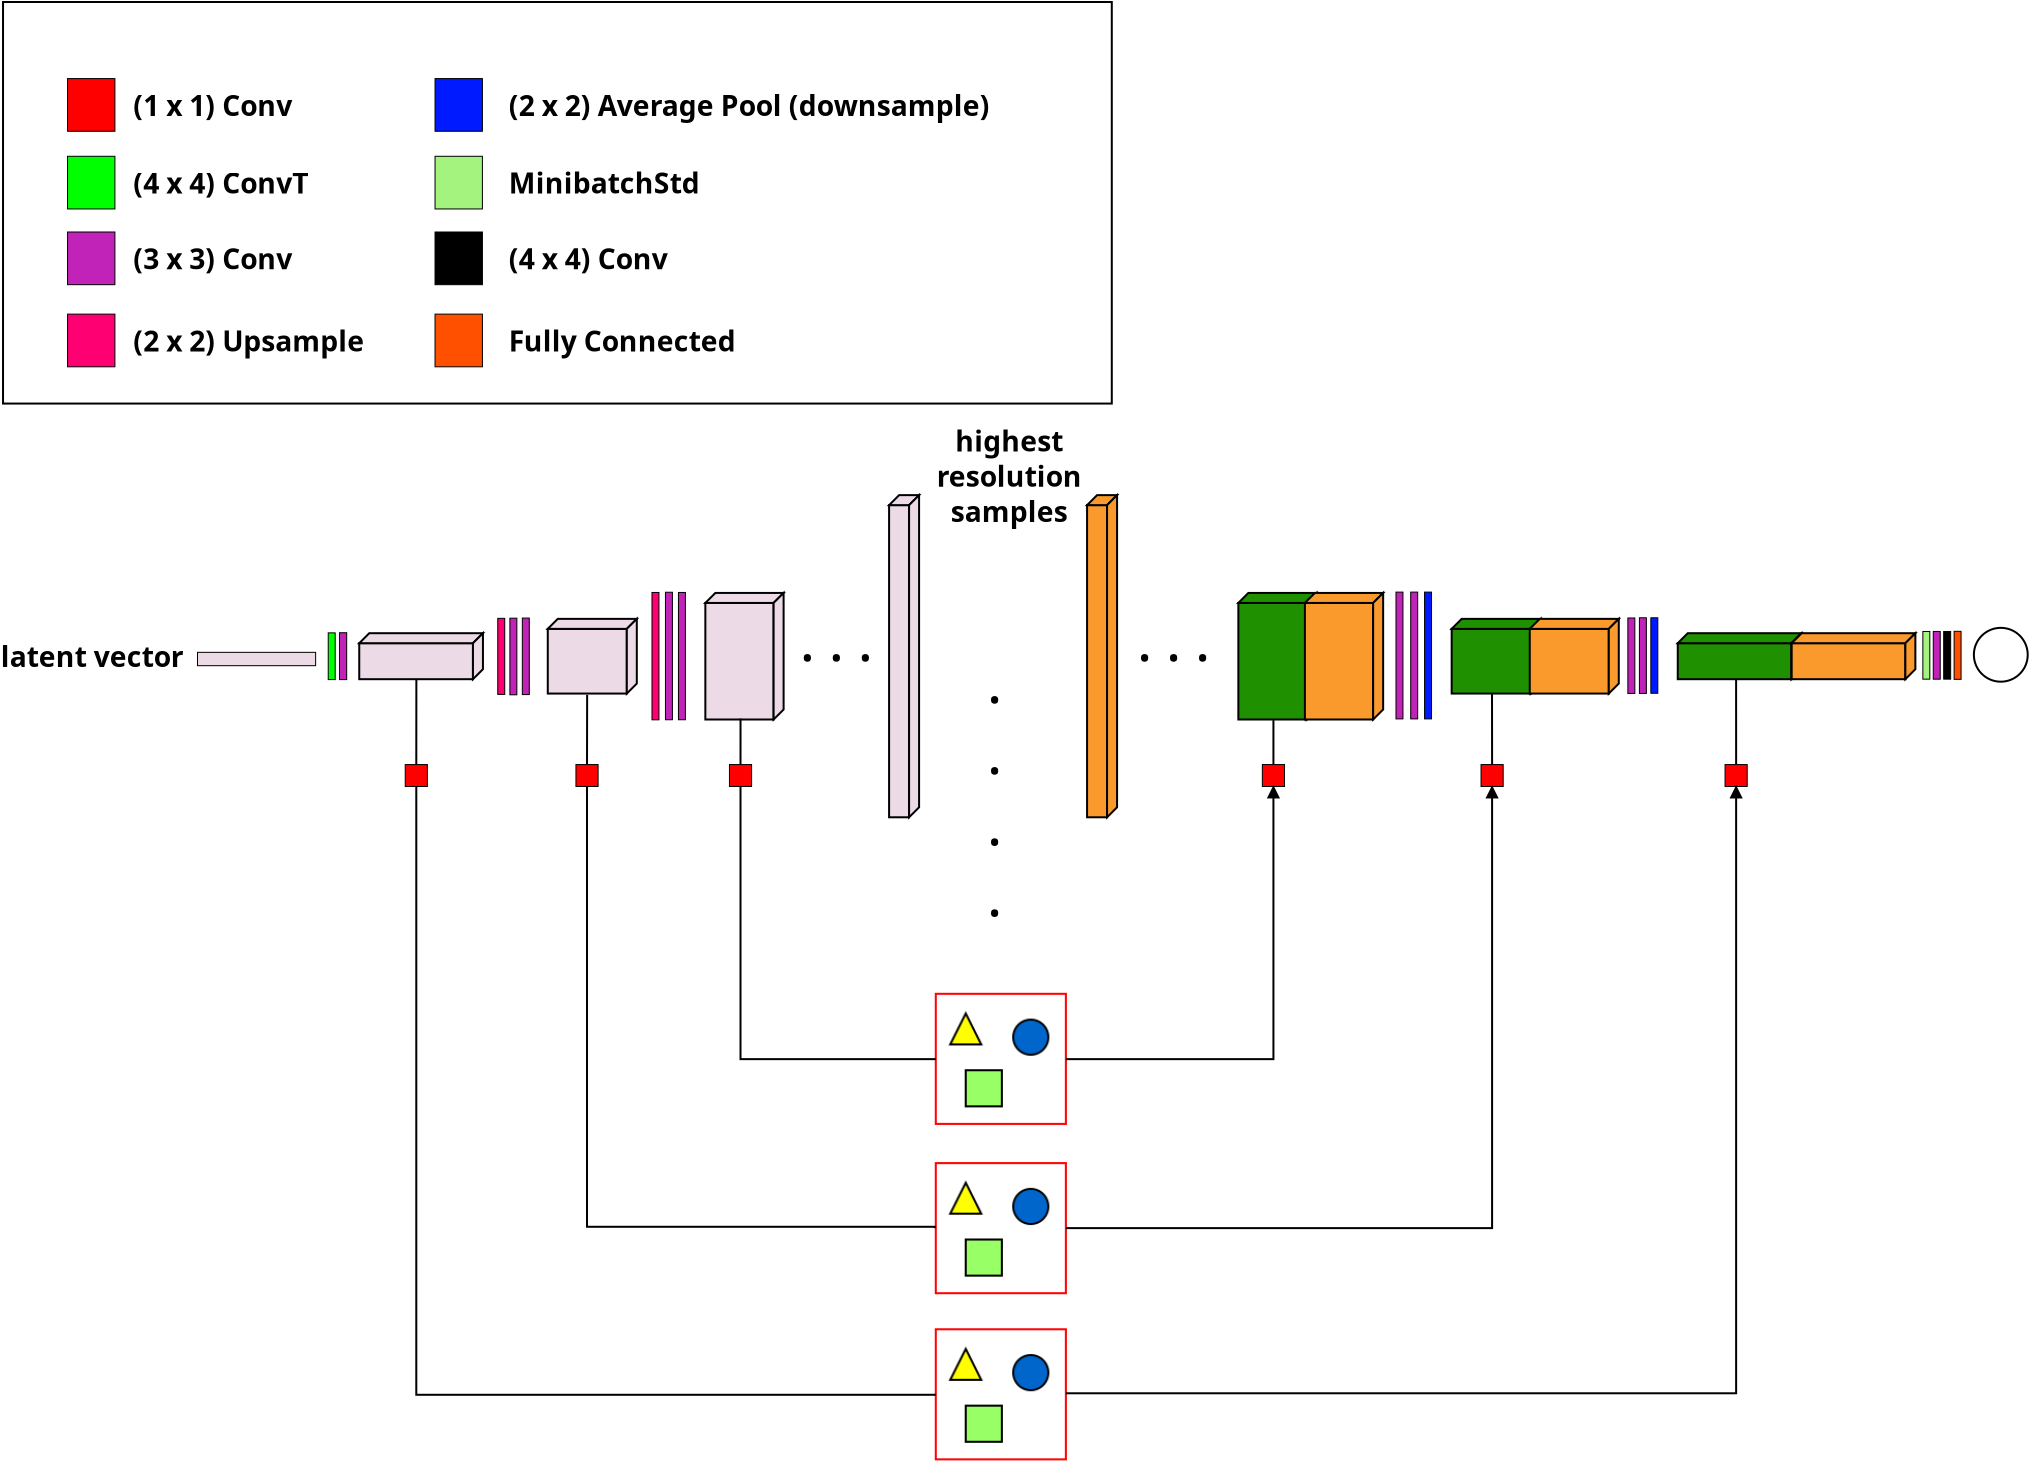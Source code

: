 <?xml version="1.0" encoding="UTF-8"?>
<dia:diagram xmlns:dia="http://www.lysator.liu.se/~alla/dia/">
  <dia:layer name="Background" visible="true" active="true">
    <dia:object type="Standard - Box" version="0" id="O0">
      <dia:attribute name="obj_pos">
        <dia:point val="-17.005,8.038"/>
      </dia:attribute>
      <dia:attribute name="obj_bb">
        <dia:rectangle val="-17.03,8.013;-16.62,10.407"/>
      </dia:attribute>
      <dia:attribute name="elem_corner">
        <dia:point val="-17.005,8.038"/>
      </dia:attribute>
      <dia:attribute name="elem_width">
        <dia:real val="0.36"/>
      </dia:attribute>
      <dia:attribute name="elem_height">
        <dia:real val="2.344"/>
      </dia:attribute>
      <dia:attribute name="border_width">
        <dia:real val="0.05"/>
      </dia:attribute>
      <dia:attribute name="inner_color">
        <dia:color val="#c122b7"/>
      </dia:attribute>
      <dia:attribute name="show_background">
        <dia:boolean val="true"/>
      </dia:attribute>
    </dia:object>
    <dia:object type="AADL - Processor" version="0" id="O1">
      <dia:attribute name="obj_pos">
        <dia:point val="-16.017,8.561"/>
      </dia:attribute>
      <dia:attribute name="obj_bb">
        <dia:rectangle val="-17.167,7.411;-9.181,11.511"/>
      </dia:attribute>
      <dia:attribute name="meta">
        <dia:composite type="dict"/>
      </dia:attribute>
      <dia:attribute name="elem_corner">
        <dia:point val="-16.017,8.561"/>
      </dia:attribute>
      <dia:attribute name="elem_width">
        <dia:real val="5.685"/>
      </dia:attribute>
      <dia:attribute name="elem_height">
        <dia:real val="1.8"/>
      </dia:attribute>
      <dia:attribute name="obj_pos">
        <dia:point val="-16.017,8.561"/>
      </dia:attribute>
      <dia:attribute name="obj_bb">
        <dia:rectangle val="-17.167,7.411;-9.181,11.511"/>
      </dia:attribute>
      <dia:attribute name="meta">
        <dia:composite type="dict"/>
      </dia:attribute>
      <dia:attribute name="elem_corner">
        <dia:point val="-16.017,8.561"/>
      </dia:attribute>
      <dia:attribute name="elem_width">
        <dia:real val="5.685"/>
      </dia:attribute>
      <dia:attribute name="elem_height">
        <dia:real val="1.8"/>
      </dia:attribute>
      <dia:attribute name="declaration">
        <dia:string>##</dia:string>
      </dia:attribute>
      <dia:attribute name="line_colour">
        <dia:color val="#000000"/>
      </dia:attribute>
      <dia:attribute name="fill_colour">
        <dia:color val="#ecdae7"/>
      </dia:attribute>
      <dia:attribute name="name">
        <dia:composite type="text">
          <dia:attribute name="string">
            <dia:string>##</dia:string>
          </dia:attribute>
          <dia:attribute name="font">
            <dia:font family="sans" style="0" name="Helvetica"/>
          </dia:attribute>
          <dia:attribute name="height">
            <dia:real val="0.8"/>
          </dia:attribute>
          <dia:attribute name="pos">
            <dia:point val="-15.517,9.656"/>
          </dia:attribute>
          <dia:attribute name="color">
            <dia:color val="#000000"/>
          </dia:attribute>
          <dia:attribute name="alignment">
            <dia:enum val="0"/>
          </dia:attribute>
        </dia:composite>
      </dia:attribute>
      <dia:attribute name="aadlbox_ports"/>
      <dia:attribute name="aadlbox_connections"/>
    </dia:object>
    <dia:object type="Standard - Box" version="0" id="O2">
      <dia:attribute name="obj_pos">
        <dia:point val="-17.568,8.044"/>
      </dia:attribute>
      <dia:attribute name="obj_bb">
        <dia:rectangle val="-17.593,8.019;-17.195,10.405"/>
      </dia:attribute>
      <dia:attribute name="elem_corner">
        <dia:point val="-17.568,8.044"/>
      </dia:attribute>
      <dia:attribute name="elem_width">
        <dia:real val="0.348"/>
      </dia:attribute>
      <dia:attribute name="elem_height">
        <dia:real val="2.337"/>
      </dia:attribute>
      <dia:attribute name="border_width">
        <dia:real val="0.05"/>
      </dia:attribute>
      <dia:attribute name="inner_color">
        <dia:color val="#00ff00"/>
      </dia:attribute>
      <dia:attribute name="show_background">
        <dia:boolean val="true"/>
      </dia:attribute>
    </dia:object>
    <dia:object type="Standard - Box" version="0" id="O3">
      <dia:attribute name="obj_pos">
        <dia:point val="-24.104,9.018"/>
      </dia:attribute>
      <dia:attribute name="obj_bb">
        <dia:rectangle val="-24.129,8.993;-18.172,9.71"/>
      </dia:attribute>
      <dia:attribute name="elem_corner">
        <dia:point val="-24.104,9.018"/>
      </dia:attribute>
      <dia:attribute name="elem_width">
        <dia:real val="5.906"/>
      </dia:attribute>
      <dia:attribute name="elem_height">
        <dia:real val="0.667"/>
      </dia:attribute>
      <dia:attribute name="border_width">
        <dia:real val="0.05"/>
      </dia:attribute>
      <dia:attribute name="inner_color">
        <dia:color val="#ecdae7"/>
      </dia:attribute>
      <dia:attribute name="show_background">
        <dia:boolean val="true"/>
      </dia:attribute>
    </dia:object>
    <dia:object type="Standard - Box" version="0" id="O4">
      <dia:attribute name="obj_pos">
        <dia:point val="-9.091,7.318"/>
      </dia:attribute>
      <dia:attribute name="obj_bb">
        <dia:rectangle val="-9.116,7.293;-8.719,11.147"/>
      </dia:attribute>
      <dia:attribute name="elem_corner">
        <dia:point val="-9.091,7.318"/>
      </dia:attribute>
      <dia:attribute name="elem_width">
        <dia:real val="0.348"/>
      </dia:attribute>
      <dia:attribute name="elem_height">
        <dia:real val="3.804"/>
      </dia:attribute>
      <dia:attribute name="border_width">
        <dia:real val="0.05"/>
      </dia:attribute>
      <dia:attribute name="inner_color">
        <dia:color val="#ff0072"/>
      </dia:attribute>
      <dia:attribute name="show_background">
        <dia:boolean val="true"/>
      </dia:attribute>
    </dia:object>
    <dia:object type="Standard - Box" version="0" id="O5">
      <dia:attribute name="obj_pos">
        <dia:point val="-8.485,7.31"/>
      </dia:attribute>
      <dia:attribute name="obj_bb">
        <dia:rectangle val="-8.51,7.285;-8.112,11.166"/>
      </dia:attribute>
      <dia:attribute name="elem_corner">
        <dia:point val="-8.485,7.31"/>
      </dia:attribute>
      <dia:attribute name="elem_width">
        <dia:real val="0.348"/>
      </dia:attribute>
      <dia:attribute name="elem_height">
        <dia:real val="3.831"/>
      </dia:attribute>
      <dia:attribute name="border_width">
        <dia:real val="0.05"/>
      </dia:attribute>
      <dia:attribute name="inner_color">
        <dia:color val="#c122b7"/>
      </dia:attribute>
      <dia:attribute name="show_background">
        <dia:boolean val="true"/>
      </dia:attribute>
    </dia:object>
    <dia:object type="Standard - Box" version="0" id="O6">
      <dia:attribute name="obj_pos">
        <dia:point val="-7.863,7.304"/>
      </dia:attribute>
      <dia:attribute name="obj_bb">
        <dia:rectangle val="-7.888,7.279;-7.49,11.155"/>
      </dia:attribute>
      <dia:attribute name="elem_corner">
        <dia:point val="-7.863,7.304"/>
      </dia:attribute>
      <dia:attribute name="elem_width">
        <dia:real val="0.348"/>
      </dia:attribute>
      <dia:attribute name="elem_height">
        <dia:real val="3.826"/>
      </dia:attribute>
      <dia:attribute name="border_width">
        <dia:real val="0.05"/>
      </dia:attribute>
      <dia:attribute name="inner_color">
        <dia:color val="#c122b7"/>
      </dia:attribute>
      <dia:attribute name="show_background">
        <dia:boolean val="true"/>
      </dia:attribute>
    </dia:object>
    <dia:object type="AADL - Processor" version="0" id="O7">
      <dia:attribute name="obj_pos">
        <dia:point val="-6.591,7.843"/>
      </dia:attribute>
      <dia:attribute name="obj_bb">
        <dia:rectangle val="-7.741,6.693;-1.489,12.229"/>
      </dia:attribute>
      <dia:attribute name="meta">
        <dia:composite type="dict"/>
      </dia:attribute>
      <dia:attribute name="elem_corner">
        <dia:point val="-6.591,7.843"/>
      </dia:attribute>
      <dia:attribute name="elem_width">
        <dia:real val="3.952"/>
      </dia:attribute>
      <dia:attribute name="elem_height">
        <dia:real val="3.236"/>
      </dia:attribute>
      <dia:attribute name="obj_pos">
        <dia:point val="-6.591,7.843"/>
      </dia:attribute>
      <dia:attribute name="obj_bb">
        <dia:rectangle val="-7.741,6.693;-1.489,12.229"/>
      </dia:attribute>
      <dia:attribute name="meta">
        <dia:composite type="dict"/>
      </dia:attribute>
      <dia:attribute name="elem_corner">
        <dia:point val="-6.591,7.843"/>
      </dia:attribute>
      <dia:attribute name="elem_width">
        <dia:real val="3.952"/>
      </dia:attribute>
      <dia:attribute name="elem_height">
        <dia:real val="3.236"/>
      </dia:attribute>
      <dia:attribute name="declaration">
        <dia:string>##</dia:string>
      </dia:attribute>
      <dia:attribute name="line_colour">
        <dia:color val="#000000"/>
      </dia:attribute>
      <dia:attribute name="fill_colour">
        <dia:color val="#ecdae7"/>
      </dia:attribute>
      <dia:attribute name="name">
        <dia:composite type="text">
          <dia:attribute name="string">
            <dia:string>##</dia:string>
          </dia:attribute>
          <dia:attribute name="font">
            <dia:font family="sans" style="0" name="Helvetica"/>
          </dia:attribute>
          <dia:attribute name="height">
            <dia:real val="0.8"/>
          </dia:attribute>
          <dia:attribute name="pos">
            <dia:point val="-6.091,8.938"/>
          </dia:attribute>
          <dia:attribute name="color">
            <dia:color val="#000000"/>
          </dia:attribute>
          <dia:attribute name="alignment">
            <dia:enum val="0"/>
          </dia:attribute>
        </dia:composite>
      </dia:attribute>
      <dia:attribute name="aadlbox_ports"/>
      <dia:attribute name="aadlbox_connections"/>
    </dia:object>
    <dia:object type="Standard - Box" version="0" id="O8">
      <dia:attribute name="obj_pos">
        <dia:point val="-1.38,6.024"/>
      </dia:attribute>
      <dia:attribute name="obj_bb">
        <dia:rectangle val="-1.405,5.999;-1.007,12.418"/>
      </dia:attribute>
      <dia:attribute name="elem_corner">
        <dia:point val="-1.38,6.024"/>
      </dia:attribute>
      <dia:attribute name="elem_width">
        <dia:real val="0.348"/>
      </dia:attribute>
      <dia:attribute name="elem_height">
        <dia:real val="6.368"/>
      </dia:attribute>
      <dia:attribute name="border_width">
        <dia:real val="0.05"/>
      </dia:attribute>
      <dia:attribute name="inner_color">
        <dia:color val="#ff0072"/>
      </dia:attribute>
      <dia:attribute name="show_background">
        <dia:boolean val="true"/>
      </dia:attribute>
    </dia:object>
    <dia:object type="Standard - Box" version="0" id="O9">
      <dia:attribute name="obj_pos">
        <dia:point val="-0.707,6.013"/>
      </dia:attribute>
      <dia:attribute name="obj_bb">
        <dia:rectangle val="-0.732,5.988;-0.335,12.413"/>
      </dia:attribute>
      <dia:attribute name="elem_corner">
        <dia:point val="-0.707,6.013"/>
      </dia:attribute>
      <dia:attribute name="elem_width">
        <dia:real val="0.348"/>
      </dia:attribute>
      <dia:attribute name="elem_height">
        <dia:real val="6.375"/>
      </dia:attribute>
      <dia:attribute name="border_width">
        <dia:real val="0.05"/>
      </dia:attribute>
      <dia:attribute name="inner_color">
        <dia:color val="#c122b7"/>
      </dia:attribute>
      <dia:attribute name="show_background">
        <dia:boolean val="true"/>
      </dia:attribute>
    </dia:object>
    <dia:object type="Standard - Box" version="0" id="O10">
      <dia:attribute name="obj_pos">
        <dia:point val="-0.057,6.024"/>
      </dia:attribute>
      <dia:attribute name="obj_bb">
        <dia:rectangle val="-0.082,5.999;0.316,12.413"/>
      </dia:attribute>
      <dia:attribute name="elem_corner">
        <dia:point val="-0.057,6.024"/>
      </dia:attribute>
      <dia:attribute name="elem_width">
        <dia:real val="0.348"/>
      </dia:attribute>
      <dia:attribute name="elem_height">
        <dia:real val="6.364"/>
      </dia:attribute>
      <dia:attribute name="border_width">
        <dia:real val="0.05"/>
      </dia:attribute>
      <dia:attribute name="inner_color">
        <dia:color val="#c122b7"/>
      </dia:attribute>
      <dia:attribute name="show_background">
        <dia:boolean val="true"/>
      </dia:attribute>
    </dia:object>
    <dia:object type="AADL - Processor" version="0" id="O11">
      <dia:attribute name="obj_pos">
        <dia:point val="1.288,6.547"/>
      </dia:attribute>
      <dia:attribute name="obj_bb">
        <dia:rectangle val="0.138,5.397;5.85,13.526"/>
      </dia:attribute>
      <dia:attribute name="meta">
        <dia:composite type="dict"/>
      </dia:attribute>
      <dia:attribute name="elem_corner">
        <dia:point val="1.288,6.547"/>
      </dia:attribute>
      <dia:attribute name="elem_width">
        <dia:real val="3.413"/>
      </dia:attribute>
      <dia:attribute name="elem_height">
        <dia:real val="5.829"/>
      </dia:attribute>
      <dia:attribute name="obj_pos">
        <dia:point val="1.288,6.547"/>
      </dia:attribute>
      <dia:attribute name="obj_bb">
        <dia:rectangle val="0.138,5.397;5.85,13.526"/>
      </dia:attribute>
      <dia:attribute name="meta">
        <dia:composite type="dict"/>
      </dia:attribute>
      <dia:attribute name="elem_corner">
        <dia:point val="1.288,6.547"/>
      </dia:attribute>
      <dia:attribute name="elem_width">
        <dia:real val="3.413"/>
      </dia:attribute>
      <dia:attribute name="elem_height">
        <dia:real val="5.829"/>
      </dia:attribute>
      <dia:attribute name="declaration">
        <dia:string>##</dia:string>
      </dia:attribute>
      <dia:attribute name="line_colour">
        <dia:color val="#000000"/>
      </dia:attribute>
      <dia:attribute name="fill_colour">
        <dia:color val="#ecdae7"/>
      </dia:attribute>
      <dia:attribute name="name">
        <dia:composite type="text">
          <dia:attribute name="string">
            <dia:string>##</dia:string>
          </dia:attribute>
          <dia:attribute name="font">
            <dia:font family="sans" style="0" name="Helvetica"/>
          </dia:attribute>
          <dia:attribute name="height">
            <dia:real val="0.8"/>
          </dia:attribute>
          <dia:attribute name="pos">
            <dia:point val="1.788,7.642"/>
          </dia:attribute>
          <dia:attribute name="color">
            <dia:color val="#000000"/>
          </dia:attribute>
          <dia:attribute name="alignment">
            <dia:enum val="0"/>
          </dia:attribute>
        </dia:composite>
      </dia:attribute>
      <dia:attribute name="aadlbox_ports"/>
      <dia:attribute name="aadlbox_connections"/>
    </dia:object>
    <dia:object type="Standard - Text" version="1" id="O12">
      <dia:attribute name="obj_pos">
        <dia:point val="7.834,9.461"/>
      </dia:attribute>
      <dia:attribute name="obj_bb">
        <dia:rectangle val="5.578,6.824;10.091,10.131"/>
      </dia:attribute>
      <dia:attribute name="text">
        <dia:composite type="text">
          <dia:attribute name="string">
            <dia:string>#. . .#</dia:string>
          </dia:attribute>
          <dia:attribute name="font">
            <dia:font family="serif" style="0" name="Times-Roman"/>
          </dia:attribute>
          <dia:attribute name="height">
            <dia:real val="3.552"/>
          </dia:attribute>
          <dia:attribute name="pos">
            <dia:point val="7.834,9.461"/>
          </dia:attribute>
          <dia:attribute name="color">
            <dia:color val="#000000"/>
          </dia:attribute>
          <dia:attribute name="alignment">
            <dia:enum val="1"/>
          </dia:attribute>
        </dia:composite>
      </dia:attribute>
      <dia:attribute name="valign">
        <dia:enum val="3"/>
      </dia:attribute>
    </dia:object>
    <dia:object type="AADL - Processor" version="0" id="O13">
      <dia:attribute name="obj_pos">
        <dia:point val="10.475,1.658"/>
      </dia:attribute>
      <dia:attribute name="obj_bb">
        <dia:rectangle val="9.325,0.508;12.625,18.415"/>
      </dia:attribute>
      <dia:attribute name="meta">
        <dia:composite type="dict"/>
      </dia:attribute>
      <dia:attribute name="elem_corner">
        <dia:point val="10.475,1.658"/>
      </dia:attribute>
      <dia:attribute name="elem_width">
        <dia:real val="1"/>
      </dia:attribute>
      <dia:attribute name="elem_height">
        <dia:real val="15.607"/>
      </dia:attribute>
      <dia:attribute name="obj_pos">
        <dia:point val="10.475,1.658"/>
      </dia:attribute>
      <dia:attribute name="obj_bb">
        <dia:rectangle val="9.325,0.508;12.625,18.415"/>
      </dia:attribute>
      <dia:attribute name="meta">
        <dia:composite type="dict"/>
      </dia:attribute>
      <dia:attribute name="elem_corner">
        <dia:point val="10.475,1.658"/>
      </dia:attribute>
      <dia:attribute name="elem_width">
        <dia:real val="1"/>
      </dia:attribute>
      <dia:attribute name="elem_height">
        <dia:real val="15.607"/>
      </dia:attribute>
      <dia:attribute name="declaration">
        <dia:string>##</dia:string>
      </dia:attribute>
      <dia:attribute name="line_colour">
        <dia:color val="#000000"/>
      </dia:attribute>
      <dia:attribute name="fill_colour">
        <dia:color val="#ecdae7"/>
      </dia:attribute>
      <dia:attribute name="name">
        <dia:composite type="text">
          <dia:attribute name="string">
            <dia:string>##</dia:string>
          </dia:attribute>
          <dia:attribute name="font">
            <dia:font family="sans" style="0" name="Helvetica"/>
          </dia:attribute>
          <dia:attribute name="height">
            <dia:real val="0.8"/>
          </dia:attribute>
          <dia:attribute name="pos">
            <dia:point val="10.975,2.753"/>
          </dia:attribute>
          <dia:attribute name="color">
            <dia:color val="#000000"/>
          </dia:attribute>
          <dia:attribute name="alignment">
            <dia:enum val="0"/>
          </dia:attribute>
        </dia:composite>
      </dia:attribute>
      <dia:attribute name="aadlbox_ports"/>
      <dia:attribute name="aadlbox_connections"/>
    </dia:object>
    <dia:object type="AADL - Processor" version="0" id="O14">
      <dia:attribute name="obj_pos">
        <dia:point val="20.374,1.658"/>
      </dia:attribute>
      <dia:attribute name="obj_bb">
        <dia:rectangle val="19.224,0.508;22.524,18.415"/>
      </dia:attribute>
      <dia:attribute name="meta">
        <dia:composite type="dict"/>
      </dia:attribute>
      <dia:attribute name="elem_corner">
        <dia:point val="20.374,1.658"/>
      </dia:attribute>
      <dia:attribute name="elem_width">
        <dia:real val="1"/>
      </dia:attribute>
      <dia:attribute name="elem_height">
        <dia:real val="15.607"/>
      </dia:attribute>
      <dia:attribute name="obj_pos">
        <dia:point val="20.374,1.658"/>
      </dia:attribute>
      <dia:attribute name="obj_bb">
        <dia:rectangle val="19.224,0.508;22.524,18.415"/>
      </dia:attribute>
      <dia:attribute name="meta">
        <dia:composite type="dict"/>
      </dia:attribute>
      <dia:attribute name="elem_corner">
        <dia:point val="20.374,1.658"/>
      </dia:attribute>
      <dia:attribute name="elem_width">
        <dia:real val="1"/>
      </dia:attribute>
      <dia:attribute name="elem_height">
        <dia:real val="15.607"/>
      </dia:attribute>
      <dia:attribute name="declaration">
        <dia:string>##</dia:string>
      </dia:attribute>
      <dia:attribute name="line_colour">
        <dia:color val="#000000"/>
      </dia:attribute>
      <dia:attribute name="fill_colour">
        <dia:color val="#fb9a2c"/>
      </dia:attribute>
      <dia:attribute name="name">
        <dia:composite type="text">
          <dia:attribute name="string">
            <dia:string>##</dia:string>
          </dia:attribute>
          <dia:attribute name="font">
            <dia:font family="sans" style="0" name="Helvetica"/>
          </dia:attribute>
          <dia:attribute name="height">
            <dia:real val="0.8"/>
          </dia:attribute>
          <dia:attribute name="pos">
            <dia:point val="20.874,2.753"/>
          </dia:attribute>
          <dia:attribute name="color">
            <dia:color val="#000000"/>
          </dia:attribute>
          <dia:attribute name="alignment">
            <dia:enum val="0"/>
          </dia:attribute>
        </dia:composite>
      </dia:attribute>
      <dia:attribute name="aadlbox_ports"/>
      <dia:attribute name="aadlbox_connections"/>
    </dia:object>
    <dia:object type="Standard - Text" version="1" id="O15">
      <dia:attribute name="obj_pos">
        <dia:point val="24.701,9.461"/>
      </dia:attribute>
      <dia:attribute name="obj_bb">
        <dia:rectangle val="22.445,6.824;26.957,10.131"/>
      </dia:attribute>
      <dia:attribute name="text">
        <dia:composite type="text">
          <dia:attribute name="string">
            <dia:string>#. . .#</dia:string>
          </dia:attribute>
          <dia:attribute name="font">
            <dia:font family="serif" style="0" name="Times-Roman"/>
          </dia:attribute>
          <dia:attribute name="height">
            <dia:real val="3.552"/>
          </dia:attribute>
          <dia:attribute name="pos">
            <dia:point val="24.701,9.461"/>
          </dia:attribute>
          <dia:attribute name="color">
            <dia:color val="#000000"/>
          </dia:attribute>
          <dia:attribute name="alignment">
            <dia:enum val="1"/>
          </dia:attribute>
        </dia:composite>
      </dia:attribute>
      <dia:attribute name="valign">
        <dia:enum val="3"/>
      </dia:attribute>
    </dia:object>
    <dia:object type="AADL - Processor" version="0" id="O16">
      <dia:attribute name="obj_pos">
        <dia:point val="27.938,6.547"/>
      </dia:attribute>
      <dia:attribute name="obj_bb">
        <dia:rectangle val="26.788,5.397;32.501,13.526"/>
      </dia:attribute>
      <dia:attribute name="meta">
        <dia:composite type="dict"/>
      </dia:attribute>
      <dia:attribute name="elem_corner">
        <dia:point val="27.938,6.547"/>
      </dia:attribute>
      <dia:attribute name="elem_width">
        <dia:real val="3.413"/>
      </dia:attribute>
      <dia:attribute name="elem_height">
        <dia:real val="5.829"/>
      </dia:attribute>
      <dia:attribute name="obj_pos">
        <dia:point val="27.938,6.547"/>
      </dia:attribute>
      <dia:attribute name="obj_bb">
        <dia:rectangle val="26.788,5.397;32.501,13.526"/>
      </dia:attribute>
      <dia:attribute name="meta">
        <dia:composite type="dict"/>
      </dia:attribute>
      <dia:attribute name="elem_corner">
        <dia:point val="27.938,6.547"/>
      </dia:attribute>
      <dia:attribute name="elem_width">
        <dia:real val="3.413"/>
      </dia:attribute>
      <dia:attribute name="elem_height">
        <dia:real val="5.829"/>
      </dia:attribute>
      <dia:attribute name="declaration">
        <dia:string>##</dia:string>
      </dia:attribute>
      <dia:attribute name="line_colour">
        <dia:color val="#000000"/>
      </dia:attribute>
      <dia:attribute name="fill_colour">
        <dia:color val="#1f9100"/>
      </dia:attribute>
      <dia:attribute name="name">
        <dia:composite type="text">
          <dia:attribute name="string">
            <dia:string>##</dia:string>
          </dia:attribute>
          <dia:attribute name="font">
            <dia:font family="sans" style="0" name="Helvetica"/>
          </dia:attribute>
          <dia:attribute name="height">
            <dia:real val="0.8"/>
          </dia:attribute>
          <dia:attribute name="pos">
            <dia:point val="28.438,7.642"/>
          </dia:attribute>
          <dia:attribute name="color">
            <dia:color val="#000000"/>
          </dia:attribute>
          <dia:attribute name="alignment">
            <dia:enum val="0"/>
          </dia:attribute>
        </dia:composite>
      </dia:attribute>
      <dia:attribute name="aadlbox_ports"/>
      <dia:attribute name="aadlbox_connections"/>
    </dia:object>
    <dia:object type="AADL - Processor" version="0" id="O17">
      <dia:attribute name="obj_pos">
        <dia:point val="31.265,6.547"/>
      </dia:attribute>
      <dia:attribute name="obj_bb">
        <dia:rectangle val="30.114,5.397;35.827,13.526"/>
      </dia:attribute>
      <dia:attribute name="meta">
        <dia:composite type="dict"/>
      </dia:attribute>
      <dia:attribute name="elem_corner">
        <dia:point val="31.265,6.547"/>
      </dia:attribute>
      <dia:attribute name="elem_width">
        <dia:real val="3.413"/>
      </dia:attribute>
      <dia:attribute name="elem_height">
        <dia:real val="5.829"/>
      </dia:attribute>
      <dia:attribute name="obj_pos">
        <dia:point val="31.265,6.547"/>
      </dia:attribute>
      <dia:attribute name="obj_bb">
        <dia:rectangle val="30.114,5.397;35.827,13.526"/>
      </dia:attribute>
      <dia:attribute name="meta">
        <dia:composite type="dict"/>
      </dia:attribute>
      <dia:attribute name="elem_corner">
        <dia:point val="31.265,6.547"/>
      </dia:attribute>
      <dia:attribute name="elem_width">
        <dia:real val="3.413"/>
      </dia:attribute>
      <dia:attribute name="elem_height">
        <dia:real val="5.829"/>
      </dia:attribute>
      <dia:attribute name="declaration">
        <dia:string>##</dia:string>
      </dia:attribute>
      <dia:attribute name="line_colour">
        <dia:color val="#000000"/>
      </dia:attribute>
      <dia:attribute name="fill_colour">
        <dia:color val="#fb9a2c"/>
      </dia:attribute>
      <dia:attribute name="name">
        <dia:composite type="text">
          <dia:attribute name="string">
            <dia:string>##</dia:string>
          </dia:attribute>
          <dia:attribute name="font">
            <dia:font family="sans" style="0" name="Helvetica"/>
          </dia:attribute>
          <dia:attribute name="height">
            <dia:real val="0.8"/>
          </dia:attribute>
          <dia:attribute name="pos">
            <dia:point val="31.765,7.642"/>
          </dia:attribute>
          <dia:attribute name="color">
            <dia:color val="#000000"/>
          </dia:attribute>
          <dia:attribute name="alignment">
            <dia:enum val="0"/>
          </dia:attribute>
        </dia:composite>
      </dia:attribute>
      <dia:attribute name="aadlbox_ports"/>
      <dia:attribute name="aadlbox_connections"/>
    </dia:object>
    <dia:object type="Standard - Box" version="0" id="O18">
      <dia:attribute name="obj_pos">
        <dia:point val="35.82,6.006"/>
      </dia:attribute>
      <dia:attribute name="obj_bb">
        <dia:rectangle val="35.795,5.981;36.193,12.371"/>
      </dia:attribute>
      <dia:attribute name="elem_corner">
        <dia:point val="35.82,6.006"/>
      </dia:attribute>
      <dia:attribute name="elem_width">
        <dia:real val="0.348"/>
      </dia:attribute>
      <dia:attribute name="elem_height">
        <dia:real val="6.34"/>
      </dia:attribute>
      <dia:attribute name="border_width">
        <dia:real val="0.05"/>
      </dia:attribute>
      <dia:attribute name="inner_color">
        <dia:color val="#c122b7"/>
      </dia:attribute>
      <dia:attribute name="show_background">
        <dia:boolean val="true"/>
      </dia:attribute>
    </dia:object>
    <dia:object type="Standard - Box" version="0" id="O19">
      <dia:attribute name="obj_pos">
        <dia:point val="36.556,6.006"/>
      </dia:attribute>
      <dia:attribute name="obj_bb">
        <dia:rectangle val="36.531,5.981;36.929,12.371"/>
      </dia:attribute>
      <dia:attribute name="elem_corner">
        <dia:point val="36.556,6.006"/>
      </dia:attribute>
      <dia:attribute name="elem_width">
        <dia:real val="0.348"/>
      </dia:attribute>
      <dia:attribute name="elem_height">
        <dia:real val="6.34"/>
      </dia:attribute>
      <dia:attribute name="border_width">
        <dia:real val="0.05"/>
      </dia:attribute>
      <dia:attribute name="inner_color">
        <dia:color val="#c122b7"/>
      </dia:attribute>
      <dia:attribute name="show_background">
        <dia:boolean val="true"/>
      </dia:attribute>
    </dia:object>
    <dia:object type="Standard - Box" version="0" id="O20">
      <dia:attribute name="obj_pos">
        <dia:point val="37.249,6.006"/>
      </dia:attribute>
      <dia:attribute name="obj_bb">
        <dia:rectangle val="37.224,5.981;37.622,12.371"/>
      </dia:attribute>
      <dia:attribute name="elem_corner">
        <dia:point val="37.249,6.006"/>
      </dia:attribute>
      <dia:attribute name="elem_width">
        <dia:real val="0.348"/>
      </dia:attribute>
      <dia:attribute name="elem_height">
        <dia:real val="6.34"/>
      </dia:attribute>
      <dia:attribute name="border_width">
        <dia:real val="0.05"/>
      </dia:attribute>
      <dia:attribute name="inner_color">
        <dia:color val="#001aff"/>
      </dia:attribute>
      <dia:attribute name="show_background">
        <dia:boolean val="true"/>
      </dia:attribute>
    </dia:object>
    <dia:object type="AADL - Processor" version="0" id="O21">
      <dia:attribute name="obj_pos">
        <dia:point val="38.604,7.843"/>
      </dia:attribute>
      <dia:attribute name="obj_bb">
        <dia:rectangle val="37.454,6.693;43.706,12.229"/>
      </dia:attribute>
      <dia:attribute name="meta">
        <dia:composite type="dict"/>
      </dia:attribute>
      <dia:attribute name="elem_corner">
        <dia:point val="38.604,7.843"/>
      </dia:attribute>
      <dia:attribute name="elem_width">
        <dia:real val="3.952"/>
      </dia:attribute>
      <dia:attribute name="elem_height">
        <dia:real val="3.236"/>
      </dia:attribute>
      <dia:attribute name="obj_pos">
        <dia:point val="38.604,7.843"/>
      </dia:attribute>
      <dia:attribute name="obj_bb">
        <dia:rectangle val="37.454,6.693;43.706,12.229"/>
      </dia:attribute>
      <dia:attribute name="meta">
        <dia:composite type="dict"/>
      </dia:attribute>
      <dia:attribute name="elem_corner">
        <dia:point val="38.604,7.843"/>
      </dia:attribute>
      <dia:attribute name="elem_width">
        <dia:real val="3.952"/>
      </dia:attribute>
      <dia:attribute name="elem_height">
        <dia:real val="3.236"/>
      </dia:attribute>
      <dia:attribute name="declaration">
        <dia:string>##</dia:string>
      </dia:attribute>
      <dia:attribute name="line_colour">
        <dia:color val="#000000"/>
      </dia:attribute>
      <dia:attribute name="fill_colour">
        <dia:color val="#1f9100"/>
      </dia:attribute>
      <dia:attribute name="name">
        <dia:composite type="text">
          <dia:attribute name="string">
            <dia:string>##</dia:string>
          </dia:attribute>
          <dia:attribute name="font">
            <dia:font family="sans" style="0" name="Helvetica"/>
          </dia:attribute>
          <dia:attribute name="height">
            <dia:real val="0.8"/>
          </dia:attribute>
          <dia:attribute name="pos">
            <dia:point val="39.104,8.938"/>
          </dia:attribute>
          <dia:attribute name="color">
            <dia:color val="#000000"/>
          </dia:attribute>
          <dia:attribute name="alignment">
            <dia:enum val="0"/>
          </dia:attribute>
        </dia:composite>
      </dia:attribute>
      <dia:attribute name="aadlbox_ports"/>
      <dia:attribute name="aadlbox_connections"/>
    </dia:object>
    <dia:object type="AADL - Processor" version="0" id="O22">
      <dia:attribute name="obj_pos">
        <dia:point val="42.508,7.843"/>
      </dia:attribute>
      <dia:attribute name="obj_bb">
        <dia:rectangle val="41.358,6.693;47.61,12.229"/>
      </dia:attribute>
      <dia:attribute name="meta">
        <dia:composite type="dict"/>
      </dia:attribute>
      <dia:attribute name="elem_corner">
        <dia:point val="42.508,7.843"/>
      </dia:attribute>
      <dia:attribute name="elem_width">
        <dia:real val="3.952"/>
      </dia:attribute>
      <dia:attribute name="elem_height">
        <dia:real val="3.236"/>
      </dia:attribute>
      <dia:attribute name="obj_pos">
        <dia:point val="42.508,7.843"/>
      </dia:attribute>
      <dia:attribute name="obj_bb">
        <dia:rectangle val="41.358,6.693;47.61,12.229"/>
      </dia:attribute>
      <dia:attribute name="meta">
        <dia:composite type="dict"/>
      </dia:attribute>
      <dia:attribute name="elem_corner">
        <dia:point val="42.508,7.843"/>
      </dia:attribute>
      <dia:attribute name="elem_width">
        <dia:real val="3.952"/>
      </dia:attribute>
      <dia:attribute name="elem_height">
        <dia:real val="3.236"/>
      </dia:attribute>
      <dia:attribute name="declaration">
        <dia:string>##</dia:string>
      </dia:attribute>
      <dia:attribute name="line_colour">
        <dia:color val="#000000"/>
      </dia:attribute>
      <dia:attribute name="fill_colour">
        <dia:color val="#fb9a2c"/>
      </dia:attribute>
      <dia:attribute name="name">
        <dia:composite type="text">
          <dia:attribute name="string">
            <dia:string>##</dia:string>
          </dia:attribute>
          <dia:attribute name="font">
            <dia:font family="sans" style="0" name="Helvetica"/>
          </dia:attribute>
          <dia:attribute name="height">
            <dia:real val="0.8"/>
          </dia:attribute>
          <dia:attribute name="pos">
            <dia:point val="43.008,8.938"/>
          </dia:attribute>
          <dia:attribute name="color">
            <dia:color val="#000000"/>
          </dia:attribute>
          <dia:attribute name="alignment">
            <dia:enum val="0"/>
          </dia:attribute>
        </dia:composite>
      </dia:attribute>
      <dia:attribute name="aadlbox_ports"/>
      <dia:attribute name="aadlbox_connections"/>
    </dia:object>
    <dia:object type="Standard - Box" version="0" id="O23">
      <dia:attribute name="obj_pos">
        <dia:point val="47.414,7.3"/>
      </dia:attribute>
      <dia:attribute name="obj_bb">
        <dia:rectangle val="47.389,7.275;47.787,11.099"/>
      </dia:attribute>
      <dia:attribute name="elem_corner">
        <dia:point val="47.414,7.3"/>
      </dia:attribute>
      <dia:attribute name="elem_width">
        <dia:real val="0.348"/>
      </dia:attribute>
      <dia:attribute name="elem_height">
        <dia:real val="3.774"/>
      </dia:attribute>
      <dia:attribute name="border_width">
        <dia:real val="0.05"/>
      </dia:attribute>
      <dia:attribute name="inner_color">
        <dia:color val="#c122b7"/>
      </dia:attribute>
      <dia:attribute name="show_background">
        <dia:boolean val="true"/>
      </dia:attribute>
    </dia:object>
    <dia:object type="Standard - Box" version="0" id="O24">
      <dia:attribute name="obj_pos">
        <dia:point val="47.991,7.29"/>
      </dia:attribute>
      <dia:attribute name="obj_bb">
        <dia:rectangle val="47.966,7.265;48.364,11.099"/>
      </dia:attribute>
      <dia:attribute name="elem_corner">
        <dia:point val="47.991,7.29"/>
      </dia:attribute>
      <dia:attribute name="elem_width">
        <dia:real val="0.348"/>
      </dia:attribute>
      <dia:attribute name="elem_height">
        <dia:real val="3.783"/>
      </dia:attribute>
      <dia:attribute name="border_width">
        <dia:real val="0.05"/>
      </dia:attribute>
      <dia:attribute name="inner_color">
        <dia:color val="#c122b7"/>
      </dia:attribute>
      <dia:attribute name="show_background">
        <dia:boolean val="true"/>
      </dia:attribute>
    </dia:object>
    <dia:object type="Standard - Box" version="0" id="O25">
      <dia:attribute name="obj_pos">
        <dia:point val="48.563,7.29"/>
      </dia:attribute>
      <dia:attribute name="obj_bb">
        <dia:rectangle val="48.538,7.265;48.936,11.089"/>
      </dia:attribute>
      <dia:attribute name="elem_corner">
        <dia:point val="48.563,7.29"/>
      </dia:attribute>
      <dia:attribute name="elem_width">
        <dia:real val="0.348"/>
      </dia:attribute>
      <dia:attribute name="elem_height">
        <dia:real val="3.774"/>
      </dia:attribute>
      <dia:attribute name="border_width">
        <dia:real val="0.05"/>
      </dia:attribute>
      <dia:attribute name="inner_color">
        <dia:color val="#001aff"/>
      </dia:attribute>
      <dia:attribute name="show_background">
        <dia:boolean val="true"/>
      </dia:attribute>
    </dia:object>
    <dia:object type="AADL - Processor" version="0" id="O26">
      <dia:attribute name="obj_pos">
        <dia:point val="49.908,8.561"/>
      </dia:attribute>
      <dia:attribute name="obj_bb">
        <dia:rectangle val="48.758,7.411;56.744,11.511"/>
      </dia:attribute>
      <dia:attribute name="meta">
        <dia:composite type="dict"/>
      </dia:attribute>
      <dia:attribute name="elem_corner">
        <dia:point val="49.908,8.561"/>
      </dia:attribute>
      <dia:attribute name="elem_width">
        <dia:real val="5.685"/>
      </dia:attribute>
      <dia:attribute name="elem_height">
        <dia:real val="1.8"/>
      </dia:attribute>
      <dia:attribute name="obj_pos">
        <dia:point val="49.908,8.561"/>
      </dia:attribute>
      <dia:attribute name="obj_bb">
        <dia:rectangle val="48.758,7.411;56.744,11.511"/>
      </dia:attribute>
      <dia:attribute name="meta">
        <dia:composite type="dict"/>
      </dia:attribute>
      <dia:attribute name="elem_corner">
        <dia:point val="49.908,8.561"/>
      </dia:attribute>
      <dia:attribute name="elem_width">
        <dia:real val="5.685"/>
      </dia:attribute>
      <dia:attribute name="elem_height">
        <dia:real val="1.8"/>
      </dia:attribute>
      <dia:attribute name="declaration">
        <dia:string>##</dia:string>
      </dia:attribute>
      <dia:attribute name="line_colour">
        <dia:color val="#000000"/>
      </dia:attribute>
      <dia:attribute name="fill_colour">
        <dia:color val="#1f9100"/>
      </dia:attribute>
      <dia:attribute name="name">
        <dia:composite type="text">
          <dia:attribute name="string">
            <dia:string>##</dia:string>
          </dia:attribute>
          <dia:attribute name="font">
            <dia:font family="sans" style="0" name="Helvetica"/>
          </dia:attribute>
          <dia:attribute name="height">
            <dia:real val="0.8"/>
          </dia:attribute>
          <dia:attribute name="pos">
            <dia:point val="50.408,9.656"/>
          </dia:attribute>
          <dia:attribute name="color">
            <dia:color val="#000000"/>
          </dia:attribute>
          <dia:attribute name="alignment">
            <dia:enum val="0"/>
          </dia:attribute>
        </dia:composite>
      </dia:attribute>
      <dia:attribute name="aadlbox_ports"/>
      <dia:attribute name="aadlbox_connections"/>
    </dia:object>
    <dia:object type="AADL - Processor" version="0" id="O27">
      <dia:attribute name="obj_pos">
        <dia:point val="55.604,8.561"/>
      </dia:attribute>
      <dia:attribute name="obj_bb">
        <dia:rectangle val="54.454,7.411;62.439,11.511"/>
      </dia:attribute>
      <dia:attribute name="meta">
        <dia:composite type="dict"/>
      </dia:attribute>
      <dia:attribute name="elem_corner">
        <dia:point val="55.604,8.561"/>
      </dia:attribute>
      <dia:attribute name="elem_width">
        <dia:real val="5.685"/>
      </dia:attribute>
      <dia:attribute name="elem_height">
        <dia:real val="1.8"/>
      </dia:attribute>
      <dia:attribute name="obj_pos">
        <dia:point val="55.604,8.561"/>
      </dia:attribute>
      <dia:attribute name="obj_bb">
        <dia:rectangle val="54.454,7.411;62.439,11.511"/>
      </dia:attribute>
      <dia:attribute name="meta">
        <dia:composite type="dict"/>
      </dia:attribute>
      <dia:attribute name="elem_corner">
        <dia:point val="55.604,8.561"/>
      </dia:attribute>
      <dia:attribute name="elem_width">
        <dia:real val="5.685"/>
      </dia:attribute>
      <dia:attribute name="elem_height">
        <dia:real val="1.8"/>
      </dia:attribute>
      <dia:attribute name="declaration">
        <dia:string>##</dia:string>
      </dia:attribute>
      <dia:attribute name="line_colour">
        <dia:color val="#000000"/>
      </dia:attribute>
      <dia:attribute name="fill_colour">
        <dia:color val="#fb9a2c"/>
      </dia:attribute>
      <dia:attribute name="name">
        <dia:composite type="text">
          <dia:attribute name="string">
            <dia:string>##</dia:string>
          </dia:attribute>
          <dia:attribute name="font">
            <dia:font family="sans" style="0" name="Helvetica"/>
          </dia:attribute>
          <dia:attribute name="height">
            <dia:real val="0.8"/>
          </dia:attribute>
          <dia:attribute name="pos">
            <dia:point val="56.104,9.656"/>
          </dia:attribute>
          <dia:attribute name="color">
            <dia:color val="#000000"/>
          </dia:attribute>
          <dia:attribute name="alignment">
            <dia:enum val="0"/>
          </dia:attribute>
        </dia:composite>
      </dia:attribute>
      <dia:attribute name="aadlbox_ports"/>
      <dia:attribute name="aadlbox_connections"/>
    </dia:object>
    <dia:object type="Standard - Box" version="0" id="O28">
      <dia:attribute name="obj_pos">
        <dia:point val="62.684,7.974"/>
      </dia:attribute>
      <dia:attribute name="obj_bb">
        <dia:rectangle val="62.659,7.949;63.057,10.385"/>
      </dia:attribute>
      <dia:attribute name="elem_corner">
        <dia:point val="62.684,7.974"/>
      </dia:attribute>
      <dia:attribute name="elem_width">
        <dia:real val="0.348"/>
      </dia:attribute>
      <dia:attribute name="elem_height">
        <dia:real val="2.386"/>
      </dia:attribute>
      <dia:attribute name="border_width">
        <dia:real val="0.05"/>
      </dia:attribute>
      <dia:attribute name="inner_color">
        <dia:color val="#c122b7"/>
      </dia:attribute>
      <dia:attribute name="show_background">
        <dia:boolean val="true"/>
      </dia:attribute>
    </dia:object>
    <dia:object type="Standard - Box" version="0" id="O29">
      <dia:attribute name="obj_pos">
        <dia:point val="62.163,7.975"/>
      </dia:attribute>
      <dia:attribute name="obj_bb">
        <dia:rectangle val="62.138,7.95;62.536,10.384"/>
      </dia:attribute>
      <dia:attribute name="elem_corner">
        <dia:point val="62.163,7.975"/>
      </dia:attribute>
      <dia:attribute name="elem_width">
        <dia:real val="0.348"/>
      </dia:attribute>
      <dia:attribute name="elem_height">
        <dia:real val="2.384"/>
      </dia:attribute>
      <dia:attribute name="border_width">
        <dia:real val="0.05"/>
      </dia:attribute>
      <dia:attribute name="inner_color">
        <dia:color val="#a4f37e"/>
      </dia:attribute>
      <dia:attribute name="show_background">
        <dia:boolean val="true"/>
      </dia:attribute>
    </dia:object>
    <dia:object type="Standard - Box" version="0" id="O30">
      <dia:attribute name="obj_pos">
        <dia:point val="63.205,7.976"/>
      </dia:attribute>
      <dia:attribute name="obj_bb">
        <dia:rectangle val="63.179,7.951;63.577,10.383"/>
      </dia:attribute>
      <dia:attribute name="elem_corner">
        <dia:point val="63.205,7.976"/>
      </dia:attribute>
      <dia:attribute name="elem_width">
        <dia:real val="0.348"/>
      </dia:attribute>
      <dia:attribute name="elem_height">
        <dia:real val="2.382"/>
      </dia:attribute>
      <dia:attribute name="border_width">
        <dia:real val="0.05"/>
      </dia:attribute>
      <dia:attribute name="inner_color">
        <dia:color val="#000000"/>
      </dia:attribute>
      <dia:attribute name="show_background">
        <dia:boolean val="true"/>
      </dia:attribute>
    </dia:object>
    <dia:object type="Standard - Box" version="0" id="O31">
      <dia:attribute name="obj_pos">
        <dia:point val="63.726,7.967"/>
      </dia:attribute>
      <dia:attribute name="obj_bb">
        <dia:rectangle val="63.701,7.942;64.099,10.393"/>
      </dia:attribute>
      <dia:attribute name="elem_corner">
        <dia:point val="63.726,7.967"/>
      </dia:attribute>
      <dia:attribute name="elem_width">
        <dia:real val="0.348"/>
      </dia:attribute>
      <dia:attribute name="elem_height">
        <dia:real val="2.401"/>
      </dia:attribute>
      <dia:attribute name="border_width">
        <dia:real val="0.05"/>
      </dia:attribute>
      <dia:attribute name="inner_color">
        <dia:color val="#ff5000"/>
      </dia:attribute>
      <dia:attribute name="show_background">
        <dia:boolean val="true"/>
      </dia:attribute>
    </dia:object>
    <dia:object type="Geometric - Perfect Circle" version="1" id="O32">
      <dia:attribute name="obj_pos">
        <dia:point val="64.714,7.793"/>
      </dia:attribute>
      <dia:attribute name="obj_bb">
        <dia:rectangle val="64.664,7.743;67.457,10.536"/>
      </dia:attribute>
      <dia:attribute name="meta">
        <dia:composite type="dict"/>
      </dia:attribute>
      <dia:attribute name="elem_corner">
        <dia:point val="64.714,7.793"/>
      </dia:attribute>
      <dia:attribute name="elem_width">
        <dia:real val="2.693"/>
      </dia:attribute>
      <dia:attribute name="elem_height">
        <dia:real val="2.693"/>
      </dia:attribute>
      <dia:attribute name="line_width">
        <dia:real val="0.1"/>
      </dia:attribute>
      <dia:attribute name="line_colour">
        <dia:color val="#000000"/>
      </dia:attribute>
      <dia:attribute name="fill_colour">
        <dia:color val="#ffffff"/>
      </dia:attribute>
      <dia:attribute name="show_background">
        <dia:boolean val="true"/>
      </dia:attribute>
      <dia:attribute name="line_style">
        <dia:enum val="0"/>
        <dia:real val="1"/>
      </dia:attribute>
      <dia:attribute name="flip_horizontal">
        <dia:boolean val="false"/>
      </dia:attribute>
      <dia:attribute name="flip_vertical">
        <dia:boolean val="false"/>
      </dia:attribute>
      <dia:attribute name="subscale">
        <dia:real val="1"/>
      </dia:attribute>
    </dia:object>
    <dia:object type="Standard - Text" version="1" id="O33">
      <dia:attribute name="obj_pos">
        <dia:point val="-29.367,9.746"/>
      </dia:attribute>
      <dia:attribute name="obj_bb">
        <dia:rectangle val="-34.51,8.436;-24.223,10.078"/>
      </dia:attribute>
      <dia:attribute name="text">
        <dia:composite type="text">
          <dia:attribute name="string">
            <dia:string>#latent vector#</dia:string>
          </dia:attribute>
          <dia:attribute name="font">
            <dia:font family="sans" style="80" name="Helvetica-Bold"/>
          </dia:attribute>
          <dia:attribute name="height">
            <dia:real val="1.764"/>
          </dia:attribute>
          <dia:attribute name="pos">
            <dia:point val="-29.367,9.746"/>
          </dia:attribute>
          <dia:attribute name="color">
            <dia:color val="#000000"/>
          </dia:attribute>
          <dia:attribute name="alignment">
            <dia:enum val="1"/>
          </dia:attribute>
        </dia:composite>
      </dia:attribute>
      <dia:attribute name="valign">
        <dia:enum val="3"/>
      </dia:attribute>
    </dia:object>
    <dia:object type="Standard - Text" version="1" id="O34">
      <dia:attribute name="obj_pos">
        <dia:point val="16.484,-1.03"/>
      </dia:attribute>
      <dia:attribute name="obj_bb">
        <dia:rectangle val="12.445,-2.34;20.523,2.83"/>
      </dia:attribute>
      <dia:attribute name="text">
        <dia:composite type="text">
          <dia:attribute name="string">
            <dia:string>#highest
resolution
samples#</dia:string>
          </dia:attribute>
          <dia:attribute name="font">
            <dia:font family="sans" style="80" name="Helvetica-Bold"/>
          </dia:attribute>
          <dia:attribute name="height">
            <dia:real val="1.764"/>
          </dia:attribute>
          <dia:attribute name="pos">
            <dia:point val="16.484,-1.03"/>
          </dia:attribute>
          <dia:attribute name="color">
            <dia:color val="#000000"/>
          </dia:attribute>
          <dia:attribute name="alignment">
            <dia:enum val="1"/>
          </dia:attribute>
        </dia:composite>
      </dia:attribute>
      <dia:attribute name="valign">
        <dia:enum val="3"/>
      </dia:attribute>
    </dia:object>
    <dia:object type="Standard - Box" version="0" id="O35">
      <dia:attribute name="obj_pos">
        <dia:point val="-13.718,14.629"/>
      </dia:attribute>
      <dia:attribute name="obj_bb">
        <dia:rectangle val="-13.743,14.604;-12.586,15.75"/>
      </dia:attribute>
      <dia:attribute name="elem_corner">
        <dia:point val="-13.718,14.629"/>
      </dia:attribute>
      <dia:attribute name="elem_width">
        <dia:real val="1.107"/>
      </dia:attribute>
      <dia:attribute name="elem_height">
        <dia:real val="1.096"/>
      </dia:attribute>
      <dia:attribute name="border_width">
        <dia:real val="0.05"/>
      </dia:attribute>
      <dia:attribute name="inner_color">
        <dia:color val="#ff0000"/>
      </dia:attribute>
      <dia:attribute name="show_background">
        <dia:boolean val="true"/>
      </dia:attribute>
    </dia:object>
    <dia:object type="Standard - Line" version="0" id="O36">
      <dia:attribute name="obj_pos">
        <dia:point val="-13.161,10.341"/>
      </dia:attribute>
      <dia:attribute name="obj_bb">
        <dia:rectangle val="-13.215,10.291;-13.111,14.679"/>
      </dia:attribute>
      <dia:attribute name="conn_endpoints">
        <dia:point val="-13.161,10.341"/>
        <dia:point val="-13.165,14.629"/>
      </dia:attribute>
      <dia:attribute name="numcp">
        <dia:int val="1"/>
      </dia:attribute>
      <dia:connections>
        <dia:connection handle="1" to="O35" connection="1"/>
      </dia:connections>
    </dia:object>
    <dia:object type="Standard - Box" version="0" id="O37">
      <dia:attribute name="obj_pos">
        <dia:point val="29.138,14.629"/>
      </dia:attribute>
      <dia:attribute name="obj_bb">
        <dia:rectangle val="29.113,14.604;30.27,15.75"/>
      </dia:attribute>
      <dia:attribute name="elem_corner">
        <dia:point val="29.138,14.629"/>
      </dia:attribute>
      <dia:attribute name="elem_width">
        <dia:real val="1.107"/>
      </dia:attribute>
      <dia:attribute name="elem_height">
        <dia:real val="1.096"/>
      </dia:attribute>
      <dia:attribute name="border_width">
        <dia:real val="0.05"/>
      </dia:attribute>
      <dia:attribute name="inner_color">
        <dia:color val="#ff0000"/>
      </dia:attribute>
      <dia:attribute name="show_background">
        <dia:boolean val="true"/>
      </dia:attribute>
    </dia:object>
    <dia:object type="Standard - Line" version="0" id="O38">
      <dia:attribute name="obj_pos">
        <dia:point val="29.692,12.404"/>
      </dia:attribute>
      <dia:attribute name="obj_bb">
        <dia:rectangle val="29.642,12.354;29.742,14.679"/>
      </dia:attribute>
      <dia:attribute name="conn_endpoints">
        <dia:point val="29.692,12.404"/>
        <dia:point val="29.692,14.629"/>
      </dia:attribute>
      <dia:attribute name="numcp">
        <dia:int val="1"/>
      </dia:attribute>
      <dia:connections>
        <dia:connection handle="1" to="O37" connection="1"/>
      </dia:connections>
    </dia:object>
    <dia:object type="Standard - Box" version="0" id="O39">
      <dia:attribute name="obj_pos">
        <dia:point val="40.072,14.629"/>
      </dia:attribute>
      <dia:attribute name="obj_bb">
        <dia:rectangle val="40.047,14.604;41.203,15.75"/>
      </dia:attribute>
      <dia:attribute name="elem_corner">
        <dia:point val="40.072,14.629"/>
      </dia:attribute>
      <dia:attribute name="elem_width">
        <dia:real val="1.107"/>
      </dia:attribute>
      <dia:attribute name="elem_height">
        <dia:real val="1.096"/>
      </dia:attribute>
      <dia:attribute name="border_width">
        <dia:real val="0.05"/>
      </dia:attribute>
      <dia:attribute name="inner_color">
        <dia:color val="#ff0000"/>
      </dia:attribute>
      <dia:attribute name="show_background">
        <dia:boolean val="true"/>
      </dia:attribute>
    </dia:object>
    <dia:object type="Standard - Line" version="0" id="O40">
      <dia:attribute name="obj_pos">
        <dia:point val="40.621,11.101"/>
      </dia:attribute>
      <dia:attribute name="obj_bb">
        <dia:rectangle val="40.571,11.051;40.675,14.68"/>
      </dia:attribute>
      <dia:attribute name="conn_endpoints">
        <dia:point val="40.621,11.101"/>
        <dia:point val="40.625,14.629"/>
      </dia:attribute>
      <dia:attribute name="numcp">
        <dia:int val="1"/>
      </dia:attribute>
      <dia:connections>
        <dia:connection handle="1" to="O39" connection="1"/>
      </dia:connections>
    </dia:object>
    <dia:object type="Standard - Box" version="0" id="O41">
      <dia:attribute name="obj_pos">
        <dia:point val="52.273,14.629"/>
      </dia:attribute>
      <dia:attribute name="obj_bb">
        <dia:rectangle val="52.248,14.604;53.405,15.75"/>
      </dia:attribute>
      <dia:attribute name="elem_corner">
        <dia:point val="52.273,14.629"/>
      </dia:attribute>
      <dia:attribute name="elem_width">
        <dia:real val="1.107"/>
      </dia:attribute>
      <dia:attribute name="elem_height">
        <dia:real val="1.096"/>
      </dia:attribute>
      <dia:attribute name="border_width">
        <dia:real val="0.05"/>
      </dia:attribute>
      <dia:attribute name="inner_color">
        <dia:color val="#ff0000"/>
      </dia:attribute>
      <dia:attribute name="show_background">
        <dia:boolean val="true"/>
      </dia:attribute>
    </dia:object>
    <dia:object type="Standard - Line" version="0" id="O42">
      <dia:attribute name="obj_pos">
        <dia:point val="52.826,10.398"/>
      </dia:attribute>
      <dia:attribute name="obj_bb">
        <dia:rectangle val="52.776,10.348;52.877,14.679"/>
      </dia:attribute>
      <dia:attribute name="conn_endpoints">
        <dia:point val="52.826,10.398"/>
        <dia:point val="52.827,14.629"/>
      </dia:attribute>
      <dia:attribute name="numcp">
        <dia:int val="1"/>
      </dia:attribute>
      <dia:connections>
        <dia:connection handle="1" to="O41" connection="1"/>
      </dia:connections>
    </dia:object>
    <dia:object type="Standard - Box" version="0" id="O43">
      <dia:attribute name="obj_pos">
        <dia:point val="-5.182,14.629"/>
      </dia:attribute>
      <dia:attribute name="obj_bb">
        <dia:rectangle val="-5.207,14.604;-4.05,15.75"/>
      </dia:attribute>
      <dia:attribute name="elem_corner">
        <dia:point val="-5.182,14.629"/>
      </dia:attribute>
      <dia:attribute name="elem_width">
        <dia:real val="1.107"/>
      </dia:attribute>
      <dia:attribute name="elem_height">
        <dia:real val="1.096"/>
      </dia:attribute>
      <dia:attribute name="border_width">
        <dia:real val="0.05"/>
      </dia:attribute>
      <dia:attribute name="inner_color">
        <dia:color val="#ff0000"/>
      </dia:attribute>
      <dia:attribute name="show_background">
        <dia:boolean val="true"/>
      </dia:attribute>
    </dia:object>
    <dia:object type="Standard - Line" version="0" id="O44">
      <dia:attribute name="obj_pos">
        <dia:point val="-4.622,11.145"/>
      </dia:attribute>
      <dia:attribute name="obj_bb">
        <dia:rectangle val="-4.679,11.095;-4.571,14.68"/>
      </dia:attribute>
      <dia:attribute name="conn_endpoints">
        <dia:point val="-4.622,11.145"/>
        <dia:point val="-4.629,14.629"/>
      </dia:attribute>
      <dia:attribute name="numcp">
        <dia:int val="1"/>
      </dia:attribute>
      <dia:connections>
        <dia:connection handle="1" to="O43" connection="1"/>
      </dia:connections>
    </dia:object>
    <dia:object type="Standard - Box" version="0" id="O45">
      <dia:attribute name="obj_pos">
        <dia:point val="2.493,14.629"/>
      </dia:attribute>
      <dia:attribute name="obj_bb">
        <dia:rectangle val="2.468,14.604;3.624,15.75"/>
      </dia:attribute>
      <dia:attribute name="elem_corner">
        <dia:point val="2.493,14.629"/>
      </dia:attribute>
      <dia:attribute name="elem_width">
        <dia:real val="1.107"/>
      </dia:attribute>
      <dia:attribute name="elem_height">
        <dia:real val="1.096"/>
      </dia:attribute>
      <dia:attribute name="border_width">
        <dia:real val="0.05"/>
      </dia:attribute>
      <dia:attribute name="inner_color">
        <dia:color val="#ff0000"/>
      </dia:attribute>
      <dia:attribute name="show_background">
        <dia:boolean val="true"/>
      </dia:attribute>
    </dia:object>
    <dia:object type="Standard - Line" version="0" id="O46">
      <dia:attribute name="obj_pos">
        <dia:point val="3.047,12.331"/>
      </dia:attribute>
      <dia:attribute name="obj_bb">
        <dia:rectangle val="2.996,12.281;3.097,14.679"/>
      </dia:attribute>
      <dia:attribute name="conn_endpoints">
        <dia:point val="3.047,12.331"/>
        <dia:point val="3.046,14.629"/>
      </dia:attribute>
      <dia:attribute name="numcp">
        <dia:int val="1"/>
      </dia:attribute>
      <dia:connections>
        <dia:connection handle="1" to="O45" connection="1"/>
      </dia:connections>
    </dia:object>
    <dia:object type="Standard - Image" version="0" id="O47">
      <dia:attribute name="obj_pos">
        <dia:point val="12.759,26.041"/>
      </dia:attribute>
      <dia:attribute name="obj_bb">
        <dia:rectangle val="12.709,25.991;19.416,32.697"/>
      </dia:attribute>
      <dia:attribute name="elem_corner">
        <dia:point val="12.759,26.041"/>
      </dia:attribute>
      <dia:attribute name="elem_width">
        <dia:real val="6.607"/>
      </dia:attribute>
      <dia:attribute name="elem_height">
        <dia:real val="6.607"/>
      </dia:attribute>
      <dia:attribute name="draw_border">
        <dia:boolean val="false"/>
      </dia:attribute>
      <dia:attribute name="keep_aspect">
        <dia:boolean val="true"/>
      </dia:attribute>
      <dia:attribute name="file">
        <dia:string>#/home/botman/Downloads/64_x_64_sample.jpg#</dia:string>
      </dia:attribute>
    </dia:object>
    <dia:object type="Standard - Image" version="0" id="O48">
      <dia:attribute name="obj_pos">
        <dia:point val="12.759,34.505"/>
      </dia:attribute>
      <dia:attribute name="obj_bb">
        <dia:rectangle val="12.709,34.455;19.416,41.162"/>
      </dia:attribute>
      <dia:attribute name="elem_corner">
        <dia:point val="12.759,34.505"/>
      </dia:attribute>
      <dia:attribute name="elem_width">
        <dia:real val="6.607"/>
      </dia:attribute>
      <dia:attribute name="elem_height">
        <dia:real val="6.607"/>
      </dia:attribute>
      <dia:attribute name="draw_border">
        <dia:boolean val="false"/>
      </dia:attribute>
      <dia:attribute name="keep_aspect">
        <dia:boolean val="true"/>
      </dia:attribute>
      <dia:attribute name="file">
        <dia:string>#/home/botman/Downloads/32_x_32_sample.jpg#</dia:string>
      </dia:attribute>
    </dia:object>
    <dia:object type="Standard - Image" version="0" id="O49">
      <dia:attribute name="obj_pos">
        <dia:point val="12.759,42.813"/>
      </dia:attribute>
      <dia:attribute name="obj_bb">
        <dia:rectangle val="12.709,42.763;19.416,49.469"/>
      </dia:attribute>
      <dia:attribute name="elem_corner">
        <dia:point val="12.759,42.813"/>
      </dia:attribute>
      <dia:attribute name="elem_width">
        <dia:real val="6.607"/>
      </dia:attribute>
      <dia:attribute name="elem_height">
        <dia:real val="6.607"/>
      </dia:attribute>
      <dia:attribute name="draw_border">
        <dia:boolean val="false"/>
      </dia:attribute>
      <dia:attribute name="keep_aspect">
        <dia:boolean val="true"/>
      </dia:attribute>
      <dia:attribute name="file">
        <dia:string>#/home/botman/Downloads/16_x_16_sample.jpg#</dia:string>
      </dia:attribute>
    </dia:object>
    <dia:object type="Standard - ZigZagLine" version="1" id="O50">
      <dia:attribute name="obj_pos">
        <dia:point val="12.759,29.344"/>
      </dia:attribute>
      <dia:attribute name="obj_bb">
        <dia:rectangle val="2.996,15.675;12.809,29.408"/>
      </dia:attribute>
      <dia:attribute name="orth_points">
        <dia:point val="12.759,29.344"/>
        <dia:point val="12.759,29.358"/>
        <dia:point val="3.046,29.358"/>
        <dia:point val="3.046,15.725"/>
      </dia:attribute>
      <dia:attribute name="orth_orient">
        <dia:enum val="1"/>
        <dia:enum val="0"/>
        <dia:enum val="1"/>
      </dia:attribute>
      <dia:attribute name="autorouting">
        <dia:boolean val="false"/>
      </dia:attribute>
      <dia:connections>
        <dia:connection handle="0" to="O47" connection="3"/>
        <dia:connection handle="1" to="O45" connection="6"/>
      </dia:connections>
    </dia:object>
    <dia:object type="Standard - ZigZagLine" version="1" id="O51">
      <dia:attribute name="obj_pos">
        <dia:point val="19.366,29.344"/>
      </dia:attribute>
      <dia:attribute name="obj_bb">
        <dia:rectangle val="19.316,15.614;30.023,29.408"/>
      </dia:attribute>
      <dia:attribute name="orth_points">
        <dia:point val="19.366,29.344"/>
        <dia:point val="19.366,29.358"/>
        <dia:point val="29.692,29.358"/>
        <dia:point val="29.692,15.725"/>
      </dia:attribute>
      <dia:attribute name="orth_orient">
        <dia:enum val="1"/>
        <dia:enum val="0"/>
        <dia:enum val="1"/>
      </dia:attribute>
      <dia:attribute name="autorouting">
        <dia:boolean val="false"/>
      </dia:attribute>
      <dia:attribute name="end_arrow">
        <dia:enum val="3"/>
      </dia:attribute>
      <dia:attribute name="end_arrow_length">
        <dia:real val="0.5"/>
      </dia:attribute>
      <dia:attribute name="end_arrow_width">
        <dia:real val="0.5"/>
      </dia:attribute>
      <dia:connections>
        <dia:connection handle="0" to="O47" connection="4"/>
        <dia:connection handle="1" to="O37" connection="6"/>
      </dia:connections>
    </dia:object>
    <dia:object type="Standard - ZigZagLine" version="1" id="O52">
      <dia:attribute name="obj_pos">
        <dia:point val="12.759,37.809"/>
      </dia:attribute>
      <dia:attribute name="obj_bb">
        <dia:rectangle val="-4.679,15.675;12.809,37.859"/>
      </dia:attribute>
      <dia:attribute name="orth_points">
        <dia:point val="12.759,37.809"/>
        <dia:point val="12.759,37.74"/>
        <dia:point val="-4.629,37.74"/>
        <dia:point val="-4.629,15.725"/>
      </dia:attribute>
      <dia:attribute name="orth_orient">
        <dia:enum val="1"/>
        <dia:enum val="0"/>
        <dia:enum val="1"/>
      </dia:attribute>
      <dia:attribute name="autorouting">
        <dia:boolean val="false"/>
      </dia:attribute>
      <dia:connections>
        <dia:connection handle="0" to="O48" connection="3"/>
        <dia:connection handle="1" to="O43" connection="6"/>
      </dia:connections>
    </dia:object>
    <dia:object type="Standard - ZigZagLine" version="1" id="O53">
      <dia:attribute name="obj_pos">
        <dia:point val="12.759,46.116"/>
      </dia:attribute>
      <dia:attribute name="obj_bb">
        <dia:rectangle val="-13.215,15.675;12.809,46.19"/>
      </dia:attribute>
      <dia:attribute name="orth_points">
        <dia:point val="12.759,46.116"/>
        <dia:point val="12.759,46.14"/>
        <dia:point val="-13.165,46.14"/>
        <dia:point val="-13.165,15.725"/>
      </dia:attribute>
      <dia:attribute name="orth_orient">
        <dia:enum val="1"/>
        <dia:enum val="0"/>
        <dia:enum val="1"/>
      </dia:attribute>
      <dia:attribute name="autorouting">
        <dia:boolean val="false"/>
      </dia:attribute>
      <dia:connections>
        <dia:connection handle="0" to="O49" connection="3"/>
        <dia:connection handle="1" to="O35" connection="6"/>
      </dia:connections>
    </dia:object>
    <dia:object type="Standard - ZigZagLine" version="1" id="O54">
      <dia:attribute name="obj_pos">
        <dia:point val="19.366,37.809"/>
      </dia:attribute>
      <dia:attribute name="obj_bb">
        <dia:rectangle val="19.316,15.614;40.956,37.859"/>
      </dia:attribute>
      <dia:attribute name="orth_points">
        <dia:point val="19.366,37.809"/>
        <dia:point val="19.366,37.807"/>
        <dia:point val="40.625,37.807"/>
        <dia:point val="40.625,15.725"/>
      </dia:attribute>
      <dia:attribute name="orth_orient">
        <dia:enum val="1"/>
        <dia:enum val="0"/>
        <dia:enum val="1"/>
      </dia:attribute>
      <dia:attribute name="autorouting">
        <dia:boolean val="false"/>
      </dia:attribute>
      <dia:attribute name="end_arrow">
        <dia:enum val="3"/>
      </dia:attribute>
      <dia:attribute name="end_arrow_length">
        <dia:real val="0.5"/>
      </dia:attribute>
      <dia:attribute name="end_arrow_width">
        <dia:real val="0.5"/>
      </dia:attribute>
      <dia:connections>
        <dia:connection handle="0" to="O48" connection="4"/>
        <dia:connection handle="1" to="O39" connection="6"/>
      </dia:connections>
    </dia:object>
    <dia:object type="Standard - ZigZagLine" version="1" id="O55">
      <dia:attribute name="obj_pos">
        <dia:point val="19.366,46.116"/>
      </dia:attribute>
      <dia:attribute name="obj_bb">
        <dia:rectangle val="19.316,15.614;53.157,46.166"/>
      </dia:attribute>
      <dia:attribute name="orth_points">
        <dia:point val="19.366,46.116"/>
        <dia:point val="19.366,46.065"/>
        <dia:point val="52.827,46.065"/>
        <dia:point val="52.827,15.725"/>
      </dia:attribute>
      <dia:attribute name="orth_orient">
        <dia:enum val="1"/>
        <dia:enum val="0"/>
        <dia:enum val="1"/>
      </dia:attribute>
      <dia:attribute name="autorouting">
        <dia:boolean val="false"/>
      </dia:attribute>
      <dia:attribute name="end_arrow">
        <dia:enum val="3"/>
      </dia:attribute>
      <dia:attribute name="end_arrow_length">
        <dia:real val="0.5"/>
      </dia:attribute>
      <dia:attribute name="end_arrow_width">
        <dia:real val="0.5"/>
      </dia:attribute>
      <dia:connections>
        <dia:connection handle="0" to="O49" connection="4"/>
        <dia:connection handle="1" to="O41" connection="6"/>
      </dia:connections>
    </dia:object>
    <dia:object type="Standard - Text" version="1" id="O56">
      <dia:attribute name="obj_pos">
        <dia:point val="15.741,11.566"/>
      </dia:attribute>
      <dia:attribute name="obj_bb">
        <dia:rectangle val="15.29,8.928;16.192,22.891"/>
      </dia:attribute>
      <dia:attribute name="text">
        <dia:composite type="text">
          <dia:attribute name="string">
            <dia:string>#.
.
.
.#</dia:string>
          </dia:attribute>
          <dia:attribute name="font">
            <dia:font family="serif" style="0" name="Times-Roman"/>
          </dia:attribute>
          <dia:attribute name="height">
            <dia:real val="3.552"/>
          </dia:attribute>
          <dia:attribute name="pos">
            <dia:point val="15.741,11.566"/>
          </dia:attribute>
          <dia:attribute name="color">
            <dia:color val="#000000"/>
          </dia:attribute>
          <dia:attribute name="alignment">
            <dia:enum val="1"/>
          </dia:attribute>
        </dia:composite>
      </dia:attribute>
      <dia:attribute name="valign">
        <dia:enum val="3"/>
      </dia:attribute>
    </dia:object>
    <dia:object type="Standard - Box" version="0" id="O57">
      <dia:attribute name="obj_pos">
        <dia:point val="-30.603,-15.785"/>
      </dia:attribute>
      <dia:attribute name="obj_bb">
        <dia:rectangle val="-30.628,-15.81;-28.208,-13.126"/>
      </dia:attribute>
      <dia:attribute name="elem_corner">
        <dia:point val="-30.603,-15.785"/>
      </dia:attribute>
      <dia:attribute name="elem_width">
        <dia:real val="2.369"/>
      </dia:attribute>
      <dia:attribute name="elem_height">
        <dia:real val="2.634"/>
      </dia:attribute>
      <dia:attribute name="border_width">
        <dia:real val="0.05"/>
      </dia:attribute>
      <dia:attribute name="inner_color">
        <dia:color val="#00ff00"/>
      </dia:attribute>
      <dia:attribute name="show_background">
        <dia:boolean val="true"/>
      </dia:attribute>
    </dia:object>
    <dia:object type="Standard - Box" version="0" id="O58">
      <dia:attribute name="obj_pos">
        <dia:point val="-30.603,-19.67"/>
      </dia:attribute>
      <dia:attribute name="obj_bb">
        <dia:rectangle val="-30.628,-19.695;-28.208,-17.011"/>
      </dia:attribute>
      <dia:attribute name="elem_corner">
        <dia:point val="-30.603,-19.67"/>
      </dia:attribute>
      <dia:attribute name="elem_width">
        <dia:real val="2.369"/>
      </dia:attribute>
      <dia:attribute name="elem_height">
        <dia:real val="2.634"/>
      </dia:attribute>
      <dia:attribute name="border_width">
        <dia:real val="0.05"/>
      </dia:attribute>
      <dia:attribute name="inner_color">
        <dia:color val="#ff0000"/>
      </dia:attribute>
      <dia:attribute name="show_background">
        <dia:boolean val="true"/>
      </dia:attribute>
    </dia:object>
    <dia:object type="Standard - Box" version="0" id="O59">
      <dia:attribute name="obj_pos">
        <dia:point val="-30.603,-11.999"/>
      </dia:attribute>
      <dia:attribute name="obj_bb">
        <dia:rectangle val="-30.628,-12.024;-28.208,-9.34"/>
      </dia:attribute>
      <dia:attribute name="elem_corner">
        <dia:point val="-30.603,-11.999"/>
      </dia:attribute>
      <dia:attribute name="elem_width">
        <dia:real val="2.369"/>
      </dia:attribute>
      <dia:attribute name="elem_height">
        <dia:real val="2.634"/>
      </dia:attribute>
      <dia:attribute name="border_width">
        <dia:real val="0.05"/>
      </dia:attribute>
      <dia:attribute name="inner_color">
        <dia:color val="#c122b7"/>
      </dia:attribute>
      <dia:attribute name="show_background">
        <dia:boolean val="true"/>
      </dia:attribute>
    </dia:object>
    <dia:object type="Standard - Box" version="0" id="O60">
      <dia:attribute name="obj_pos">
        <dia:point val="-30.603,-7.893"/>
      </dia:attribute>
      <dia:attribute name="obj_bb">
        <dia:rectangle val="-30.628,-7.918;-28.208,-5.234"/>
      </dia:attribute>
      <dia:attribute name="elem_corner">
        <dia:point val="-30.603,-7.893"/>
      </dia:attribute>
      <dia:attribute name="elem_width">
        <dia:real val="2.369"/>
      </dia:attribute>
      <dia:attribute name="elem_height">
        <dia:real val="2.634"/>
      </dia:attribute>
      <dia:attribute name="border_width">
        <dia:real val="0.05"/>
      </dia:attribute>
      <dia:attribute name="inner_color">
        <dia:color val="#ff0072"/>
      </dia:attribute>
      <dia:attribute name="show_background">
        <dia:boolean val="true"/>
      </dia:attribute>
    </dia:object>
    <dia:object type="Standard - Box" version="0" id="O61">
      <dia:attribute name="obj_pos">
        <dia:point val="-12.228,-19.67"/>
      </dia:attribute>
      <dia:attribute name="obj_bb">
        <dia:rectangle val="-12.253,-19.695;-9.834,-17.011"/>
      </dia:attribute>
      <dia:attribute name="elem_corner">
        <dia:point val="-12.228,-19.67"/>
      </dia:attribute>
      <dia:attribute name="elem_width">
        <dia:real val="2.369"/>
      </dia:attribute>
      <dia:attribute name="elem_height">
        <dia:real val="2.634"/>
      </dia:attribute>
      <dia:attribute name="border_width">
        <dia:real val="0.05"/>
      </dia:attribute>
      <dia:attribute name="inner_color">
        <dia:color val="#001aff"/>
      </dia:attribute>
      <dia:attribute name="show_background">
        <dia:boolean val="true"/>
      </dia:attribute>
    </dia:object>
    <dia:object type="Standard - Box" version="0" id="O62">
      <dia:attribute name="obj_pos">
        <dia:point val="-12.228,-15.785"/>
      </dia:attribute>
      <dia:attribute name="obj_bb">
        <dia:rectangle val="-12.253,-15.81;-9.834,-13.126"/>
      </dia:attribute>
      <dia:attribute name="elem_corner">
        <dia:point val="-12.228,-15.785"/>
      </dia:attribute>
      <dia:attribute name="elem_width">
        <dia:real val="2.369"/>
      </dia:attribute>
      <dia:attribute name="elem_height">
        <dia:real val="2.634"/>
      </dia:attribute>
      <dia:attribute name="border_width">
        <dia:real val="0.05"/>
      </dia:attribute>
      <dia:attribute name="inner_color">
        <dia:color val="#a4f37e"/>
      </dia:attribute>
      <dia:attribute name="show_background">
        <dia:boolean val="true"/>
      </dia:attribute>
    </dia:object>
    <dia:object type="Standard - Box" version="0" id="O63">
      <dia:attribute name="obj_pos">
        <dia:point val="-12.228,-11.999"/>
      </dia:attribute>
      <dia:attribute name="obj_bb">
        <dia:rectangle val="-12.253,-12.024;-9.834,-9.34"/>
      </dia:attribute>
      <dia:attribute name="elem_corner">
        <dia:point val="-12.228,-11.999"/>
      </dia:attribute>
      <dia:attribute name="elem_width">
        <dia:real val="2.369"/>
      </dia:attribute>
      <dia:attribute name="elem_height">
        <dia:real val="2.634"/>
      </dia:attribute>
      <dia:attribute name="border_width">
        <dia:real val="0.05"/>
      </dia:attribute>
      <dia:attribute name="inner_color">
        <dia:color val="#000000"/>
      </dia:attribute>
      <dia:attribute name="show_background">
        <dia:boolean val="true"/>
      </dia:attribute>
    </dia:object>
    <dia:object type="Standard - Box" version="0" id="O64">
      <dia:attribute name="obj_pos">
        <dia:point val="-12.228,-7.893"/>
      </dia:attribute>
      <dia:attribute name="obj_bb">
        <dia:rectangle val="-12.253,-7.918;-9.834,-5.234"/>
      </dia:attribute>
      <dia:attribute name="elem_corner">
        <dia:point val="-12.228,-7.893"/>
      </dia:attribute>
      <dia:attribute name="elem_width">
        <dia:real val="2.369"/>
      </dia:attribute>
      <dia:attribute name="elem_height">
        <dia:real val="2.634"/>
      </dia:attribute>
      <dia:attribute name="border_width">
        <dia:real val="0.05"/>
      </dia:attribute>
      <dia:attribute name="inner_color">
        <dia:color val="#ff5000"/>
      </dia:attribute>
      <dia:attribute name="show_background">
        <dia:boolean val="true"/>
      </dia:attribute>
    </dia:object>
    <dia:object type="Standard - Text" version="1" id="O65">
      <dia:attribute name="obj_pos">
        <dia:point val="-27.316,-18.353"/>
      </dia:attribute>
      <dia:attribute name="obj_bb">
        <dia:rectangle val="-27.316,-19.174;-17.758,-17.531"/>
      </dia:attribute>
      <dia:attribute name="text">
        <dia:composite type="text">
          <dia:attribute name="string">
            <dia:string>#(1 x 1) Conv#</dia:string>
          </dia:attribute>
          <dia:attribute name="font">
            <dia:font family="sans" style="80" name="Helvetica-Bold"/>
          </dia:attribute>
          <dia:attribute name="height">
            <dia:real val="1.764"/>
          </dia:attribute>
          <dia:attribute name="pos">
            <dia:point val="-27.316,-17.864"/>
          </dia:attribute>
          <dia:attribute name="color">
            <dia:color val="#000000"/>
          </dia:attribute>
          <dia:attribute name="alignment">
            <dia:enum val="0"/>
          </dia:attribute>
        </dia:composite>
      </dia:attribute>
      <dia:attribute name="valign">
        <dia:enum val="2"/>
      </dia:attribute>
    </dia:object>
    <dia:object type="Standard - Text" version="1" id="O66">
      <dia:attribute name="obj_pos">
        <dia:point val="-27.316,-14.468"/>
      </dia:attribute>
      <dia:attribute name="obj_bb">
        <dia:rectangle val="-27.316,-15.29;-16.796,-13.647"/>
      </dia:attribute>
      <dia:attribute name="text">
        <dia:composite type="text">
          <dia:attribute name="string">
            <dia:string>#(4 x 4) ConvT#</dia:string>
          </dia:attribute>
          <dia:attribute name="font">
            <dia:font family="sans" style="80" name="Helvetica-Bold"/>
          </dia:attribute>
          <dia:attribute name="height">
            <dia:real val="1.764"/>
          </dia:attribute>
          <dia:attribute name="pos">
            <dia:point val="-27.316,-13.979"/>
          </dia:attribute>
          <dia:attribute name="color">
            <dia:color val="#000000"/>
          </dia:attribute>
          <dia:attribute name="alignment">
            <dia:enum val="0"/>
          </dia:attribute>
        </dia:composite>
      </dia:attribute>
      <dia:attribute name="valign">
        <dia:enum val="2"/>
      </dia:attribute>
    </dia:object>
    <dia:object type="Standard - Text" version="1" id="O67">
      <dia:attribute name="obj_pos">
        <dia:point val="-27.316,-10.682"/>
      </dia:attribute>
      <dia:attribute name="obj_bb">
        <dia:rectangle val="-27.316,-11.503;-17.758,-9.86"/>
      </dia:attribute>
      <dia:attribute name="text">
        <dia:composite type="text">
          <dia:attribute name="string">
            <dia:string>#(3 x 3) Conv#</dia:string>
          </dia:attribute>
          <dia:attribute name="font">
            <dia:font family="sans" style="80" name="Helvetica-Bold"/>
          </dia:attribute>
          <dia:attribute name="height">
            <dia:real val="1.764"/>
          </dia:attribute>
          <dia:attribute name="pos">
            <dia:point val="-27.316,-10.193"/>
          </dia:attribute>
          <dia:attribute name="color">
            <dia:color val="#000000"/>
          </dia:attribute>
          <dia:attribute name="alignment">
            <dia:enum val="0"/>
          </dia:attribute>
        </dia:composite>
      </dia:attribute>
      <dia:attribute name="valign">
        <dia:enum val="2"/>
      </dia:attribute>
    </dia:object>
    <dia:object type="Standard - Text" version="1" id="O68">
      <dia:attribute name="obj_pos">
        <dia:point val="-27.316,-6.576"/>
      </dia:attribute>
      <dia:attribute name="obj_bb">
        <dia:rectangle val="-27.316,-7.398;-13.818,-5.755"/>
      </dia:attribute>
      <dia:attribute name="text">
        <dia:composite type="text">
          <dia:attribute name="string">
            <dia:string>#(2 x 2) Upsample#</dia:string>
          </dia:attribute>
          <dia:attribute name="font">
            <dia:font family="sans" style="80" name="Helvetica-Bold"/>
          </dia:attribute>
          <dia:attribute name="height">
            <dia:real val="1.764"/>
          </dia:attribute>
          <dia:attribute name="pos">
            <dia:point val="-27.316,-6.088"/>
          </dia:attribute>
          <dia:attribute name="color">
            <dia:color val="#000000"/>
          </dia:attribute>
          <dia:attribute name="alignment">
            <dia:enum val="0"/>
          </dia:attribute>
        </dia:composite>
      </dia:attribute>
      <dia:attribute name="valign">
        <dia:enum val="2"/>
      </dia:attribute>
    </dia:object>
    <dia:object type="Standard - Text" version="1" id="O69">
      <dia:attribute name="obj_pos">
        <dia:point val="-8.536,-18.353"/>
      </dia:attribute>
      <dia:attribute name="obj_bb">
        <dia:rectangle val="-8.536,-19.174;19.347,-17.531"/>
      </dia:attribute>
      <dia:attribute name="text">
        <dia:composite type="text">
          <dia:attribute name="string">
            <dia:string>#(2 x 2) Average Pool (downsample)#</dia:string>
          </dia:attribute>
          <dia:attribute name="font">
            <dia:font family="sans" style="80" name="Helvetica-Bold"/>
          </dia:attribute>
          <dia:attribute name="height">
            <dia:real val="1.764"/>
          </dia:attribute>
          <dia:attribute name="pos">
            <dia:point val="-8.536,-17.864"/>
          </dia:attribute>
          <dia:attribute name="color">
            <dia:color val="#000000"/>
          </dia:attribute>
          <dia:attribute name="alignment">
            <dia:enum val="0"/>
          </dia:attribute>
        </dia:composite>
      </dia:attribute>
      <dia:attribute name="valign">
        <dia:enum val="2"/>
      </dia:attribute>
    </dia:object>
    <dia:object type="Standard - Text" version="1" id="O70">
      <dia:attribute name="obj_pos">
        <dia:point val="-8.536,-14.468"/>
      </dia:attribute>
      <dia:attribute name="obj_bb">
        <dia:rectangle val="-8.536,-15.29;2.014,-13.647"/>
      </dia:attribute>
      <dia:attribute name="text">
        <dia:composite type="text">
          <dia:attribute name="string">
            <dia:string>#MinibatchStd#</dia:string>
          </dia:attribute>
          <dia:attribute name="font">
            <dia:font family="sans" style="80" name="Helvetica-Bold"/>
          </dia:attribute>
          <dia:attribute name="height">
            <dia:real val="1.764"/>
          </dia:attribute>
          <dia:attribute name="pos">
            <dia:point val="-8.536,-13.979"/>
          </dia:attribute>
          <dia:attribute name="color">
            <dia:color val="#000000"/>
          </dia:attribute>
          <dia:attribute name="alignment">
            <dia:enum val="0"/>
          </dia:attribute>
        </dia:composite>
      </dia:attribute>
      <dia:attribute name="valign">
        <dia:enum val="2"/>
      </dia:attribute>
    </dia:object>
    <dia:object type="Standard - Text" version="1" id="O71">
      <dia:attribute name="obj_pos">
        <dia:point val="-8.536,-10.682"/>
      </dia:attribute>
      <dia:attribute name="obj_bb">
        <dia:rectangle val="-8.536,-11.503;1.022,-9.86"/>
      </dia:attribute>
      <dia:attribute name="text">
        <dia:composite type="text">
          <dia:attribute name="string">
            <dia:string>#(4 x 4) Conv#</dia:string>
          </dia:attribute>
          <dia:attribute name="font">
            <dia:font family="sans" style="80" name="Helvetica-Bold"/>
          </dia:attribute>
          <dia:attribute name="height">
            <dia:real val="1.764"/>
          </dia:attribute>
          <dia:attribute name="pos">
            <dia:point val="-8.536,-10.193"/>
          </dia:attribute>
          <dia:attribute name="color">
            <dia:color val="#000000"/>
          </dia:attribute>
          <dia:attribute name="alignment">
            <dia:enum val="0"/>
          </dia:attribute>
        </dia:composite>
      </dia:attribute>
      <dia:attribute name="valign">
        <dia:enum val="2"/>
      </dia:attribute>
    </dia:object>
    <dia:object type="Standard - Text" version="1" id="O72">
      <dia:attribute name="obj_pos">
        <dia:point val="-8.536,-6.576"/>
      </dia:attribute>
      <dia:attribute name="obj_bb">
        <dia:rectangle val="-8.536,-7.398;4.184,-5.755"/>
      </dia:attribute>
      <dia:attribute name="text">
        <dia:composite type="text">
          <dia:attribute name="string">
            <dia:string>#Fully Connected#</dia:string>
          </dia:attribute>
          <dia:attribute name="font">
            <dia:font family="sans" style="80" name="Helvetica-Bold"/>
          </dia:attribute>
          <dia:attribute name="height">
            <dia:real val="1.764"/>
          </dia:attribute>
          <dia:attribute name="pos">
            <dia:point val="-8.536,-6.088"/>
          </dia:attribute>
          <dia:attribute name="color">
            <dia:color val="#000000"/>
          </dia:attribute>
          <dia:attribute name="alignment">
            <dia:enum val="0"/>
          </dia:attribute>
        </dia:composite>
      </dia:attribute>
      <dia:attribute name="valign">
        <dia:enum val="2"/>
      </dia:attribute>
    </dia:object>
    <dia:object type="Standard - Box" version="0" id="O73">
      <dia:attribute name="obj_pos">
        <dia:point val="-33.828,-23.499"/>
      </dia:attribute>
      <dia:attribute name="obj_bb">
        <dia:rectangle val="-33.878,-23.549;21.66,-3.372"/>
      </dia:attribute>
      <dia:attribute name="elem_corner">
        <dia:point val="-33.828,-23.499"/>
      </dia:attribute>
      <dia:attribute name="elem_width">
        <dia:real val="55.438"/>
      </dia:attribute>
      <dia:attribute name="elem_height">
        <dia:real val="20.078"/>
      </dia:attribute>
      <dia:attribute name="border_width">
        <dia:real val="0.1"/>
      </dia:attribute>
      <dia:attribute name="show_background">
        <dia:boolean val="false"/>
      </dia:attribute>
    </dia:object>
  </dia:layer>
</dia:diagram>
